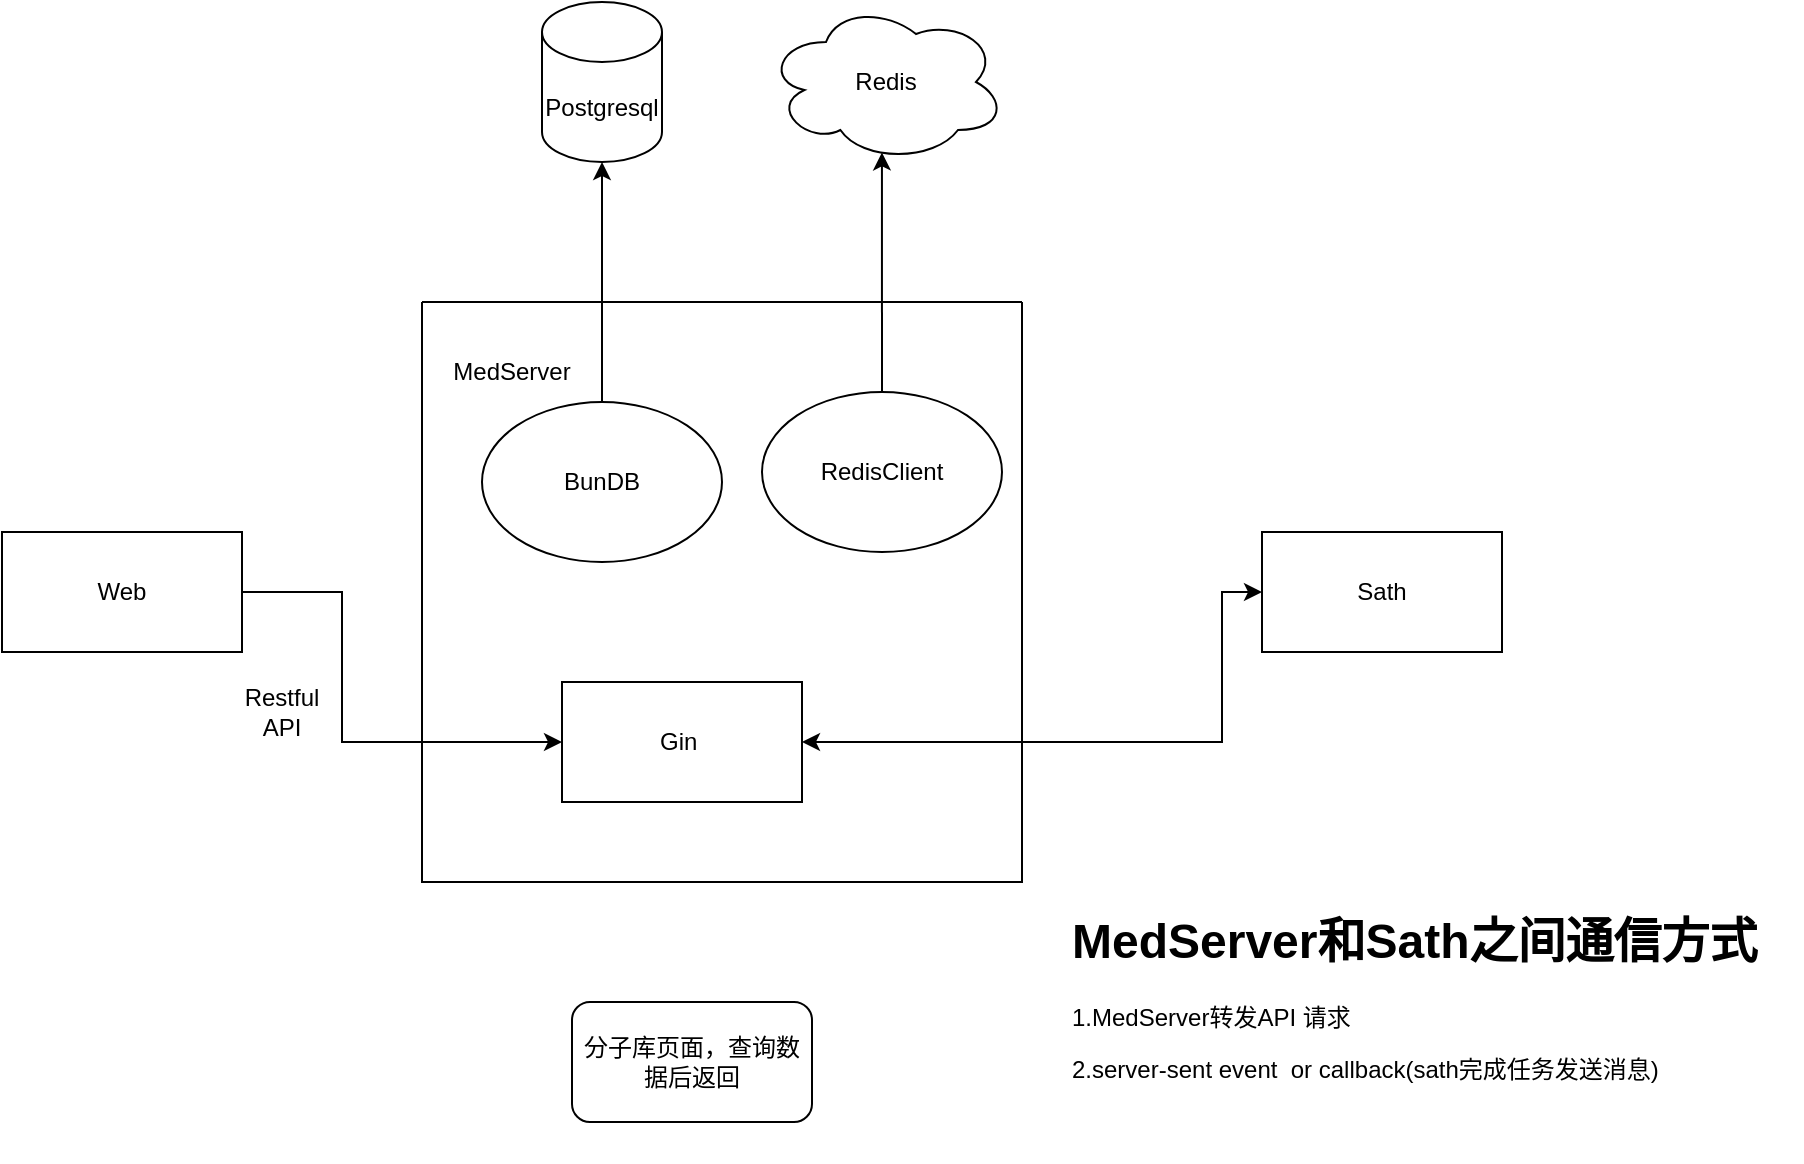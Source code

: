 <mxfile version="21.7.2" type="github">
  <diagram name="Page-1" id="9f46799a-70d6-7492-0946-bef42562c5a5">
    <mxGraphModel dx="1050" dy="638" grid="1" gridSize="10" guides="1" tooltips="1" connect="1" arrows="1" fold="1" page="1" pageScale="1" pageWidth="1100" pageHeight="850" background="none" math="0" shadow="0">
      <root>
        <mxCell id="0" />
        <mxCell id="1" parent="0" />
        <mxCell id="xw-pGz6gGFtMjfykfb_H-9" style="edgeStyle=orthogonalEdgeStyle;rounded=0;orthogonalLoop=1;jettySize=auto;html=1;entryX=0;entryY=0.5;entryDx=0;entryDy=0;" parent="1" source="xw-pGz6gGFtMjfykfb_H-1" target="xw-pGz6gGFtMjfykfb_H-2" edge="1">
          <mxGeometry relative="1" as="geometry">
            <Array as="points">
              <mxPoint x="270" y="485" />
              <mxPoint x="270" y="560" />
            </Array>
          </mxGeometry>
        </mxCell>
        <mxCell id="xw-pGz6gGFtMjfykfb_H-1" value="Web" style="rounded=0;whiteSpace=wrap;html=1;" parent="1" vertex="1">
          <mxGeometry x="100" y="455" width="120" height="60" as="geometry" />
        </mxCell>
        <mxCell id="xw-pGz6gGFtMjfykfb_H-10" style="edgeStyle=orthogonalEdgeStyle;rounded=0;orthogonalLoop=1;jettySize=auto;html=1;entryX=1;entryY=0.5;entryDx=0;entryDy=0;startArrow=classic;startFill=1;exitX=0;exitY=0.5;exitDx=0;exitDy=0;" parent="1" source="xw-pGz6gGFtMjfykfb_H-3" target="xw-pGz6gGFtMjfykfb_H-2" edge="1">
          <mxGeometry relative="1" as="geometry">
            <Array as="points">
              <mxPoint x="710" y="560" />
            </Array>
          </mxGeometry>
        </mxCell>
        <mxCell id="xw-pGz6gGFtMjfykfb_H-3" value="Sath" style="rounded=0;whiteSpace=wrap;html=1;" parent="1" vertex="1">
          <mxGeometry x="730" y="455" width="120" height="60" as="geometry" />
        </mxCell>
        <mxCell id="xw-pGz6gGFtMjfykfb_H-6" value="" style="swimlane;startSize=0;" parent="1" vertex="1">
          <mxGeometry x="310" y="340" width="300" height="290" as="geometry" />
        </mxCell>
        <mxCell id="xw-pGz6gGFtMjfykfb_H-7" value="MedServer" style="text;html=1;strokeColor=none;fillColor=none;align=center;verticalAlign=middle;whiteSpace=wrap;rounded=0;" parent="xw-pGz6gGFtMjfykfb_H-6" vertex="1">
          <mxGeometry x="15" y="20" width="60" height="30" as="geometry" />
        </mxCell>
        <mxCell id="xw-pGz6gGFtMjfykfb_H-2" value="Gin&amp;nbsp;" style="rounded=0;whiteSpace=wrap;html=1;" parent="xw-pGz6gGFtMjfykfb_H-6" vertex="1">
          <mxGeometry x="70" y="190" width="120" height="60" as="geometry" />
        </mxCell>
        <mxCell id="Hz5IcJybCG8yWNN0sjgt-1" value="BunDB" style="ellipse;whiteSpace=wrap;html=1;" parent="xw-pGz6gGFtMjfykfb_H-6" vertex="1">
          <mxGeometry x="30" y="50" width="120" height="80" as="geometry" />
        </mxCell>
        <mxCell id="1ftwqX-OKF2nZ2fD2HNh-2" value="RedisClient" style="ellipse;whiteSpace=wrap;html=1;" vertex="1" parent="xw-pGz6gGFtMjfykfb_H-6">
          <mxGeometry x="170" y="45" width="120" height="80" as="geometry" />
        </mxCell>
        <mxCell id="xw-pGz6gGFtMjfykfb_H-4" value="Postgresql" style="shape=cylinder3;whiteSpace=wrap;html=1;boundedLbl=1;backgroundOutline=1;size=15;" parent="1" vertex="1">
          <mxGeometry x="370" y="190" width="60" height="80" as="geometry" />
        </mxCell>
        <mxCell id="Hz5IcJybCG8yWNN0sjgt-7" value="Restful API" style="text;html=1;strokeColor=none;fillColor=none;align=center;verticalAlign=middle;whiteSpace=wrap;rounded=0;" parent="1" vertex="1">
          <mxGeometry x="210" y="530" width="60" height="30" as="geometry" />
        </mxCell>
        <mxCell id="FIK1gRrgWRsTZNcXrayc-1" value="&lt;h1&gt;MedServer和Sath之间通信方式&lt;/h1&gt;&lt;p&gt;&lt;span style=&quot;background-color: initial;&quot;&gt;1.MedServer转发API 请求&lt;/span&gt;&lt;br&gt;&lt;/p&gt;&lt;p&gt;&lt;span style=&quot;background-color: initial;&quot;&gt;2.server-sent event&amp;nbsp; or callback(sath完成任务发送消息)&lt;/span&gt;&lt;/p&gt;" style="text;html=1;strokeColor=none;fillColor=none;spacing=5;spacingTop=-20;whiteSpace=wrap;overflow=hidden;rounded=0;" parent="1" vertex="1">
          <mxGeometry x="630" y="640" width="370" height="130" as="geometry" />
        </mxCell>
        <mxCell id="wvLgomdSBa9yYvoc3lkQ-1" value="Redis" style="ellipse;shape=cloud;whiteSpace=wrap;html=1;" parent="1" vertex="1">
          <mxGeometry x="482" y="190" width="120" height="80" as="geometry" />
        </mxCell>
        <mxCell id="wvLgomdSBa9yYvoc3lkQ-3" value="分子库页面，查询数据后返回" style="rounded=1;whiteSpace=wrap;html=1;" parent="1" vertex="1">
          <mxGeometry x="385" y="690" width="120" height="60" as="geometry" />
        </mxCell>
        <mxCell id="1ftwqX-OKF2nZ2fD2HNh-1" style="edgeStyle=orthogonalEdgeStyle;rounded=0;orthogonalLoop=1;jettySize=auto;html=1;exitX=0.5;exitY=0;exitDx=0;exitDy=0;entryX=0.5;entryY=1;entryDx=0;entryDy=0;entryPerimeter=0;" edge="1" parent="1" source="Hz5IcJybCG8yWNN0sjgt-1" target="xw-pGz6gGFtMjfykfb_H-4">
          <mxGeometry relative="1" as="geometry" />
        </mxCell>
        <mxCell id="1ftwqX-OKF2nZ2fD2HNh-3" style="edgeStyle=orthogonalEdgeStyle;rounded=0;orthogonalLoop=1;jettySize=auto;html=1;exitX=0.5;exitY=0;exitDx=0;exitDy=0;entryX=0.483;entryY=0.94;entryDx=0;entryDy=0;entryPerimeter=0;" edge="1" parent="1" source="1ftwqX-OKF2nZ2fD2HNh-2" target="wvLgomdSBa9yYvoc3lkQ-1">
          <mxGeometry relative="1" as="geometry" />
        </mxCell>
      </root>
    </mxGraphModel>
  </diagram>
</mxfile>
